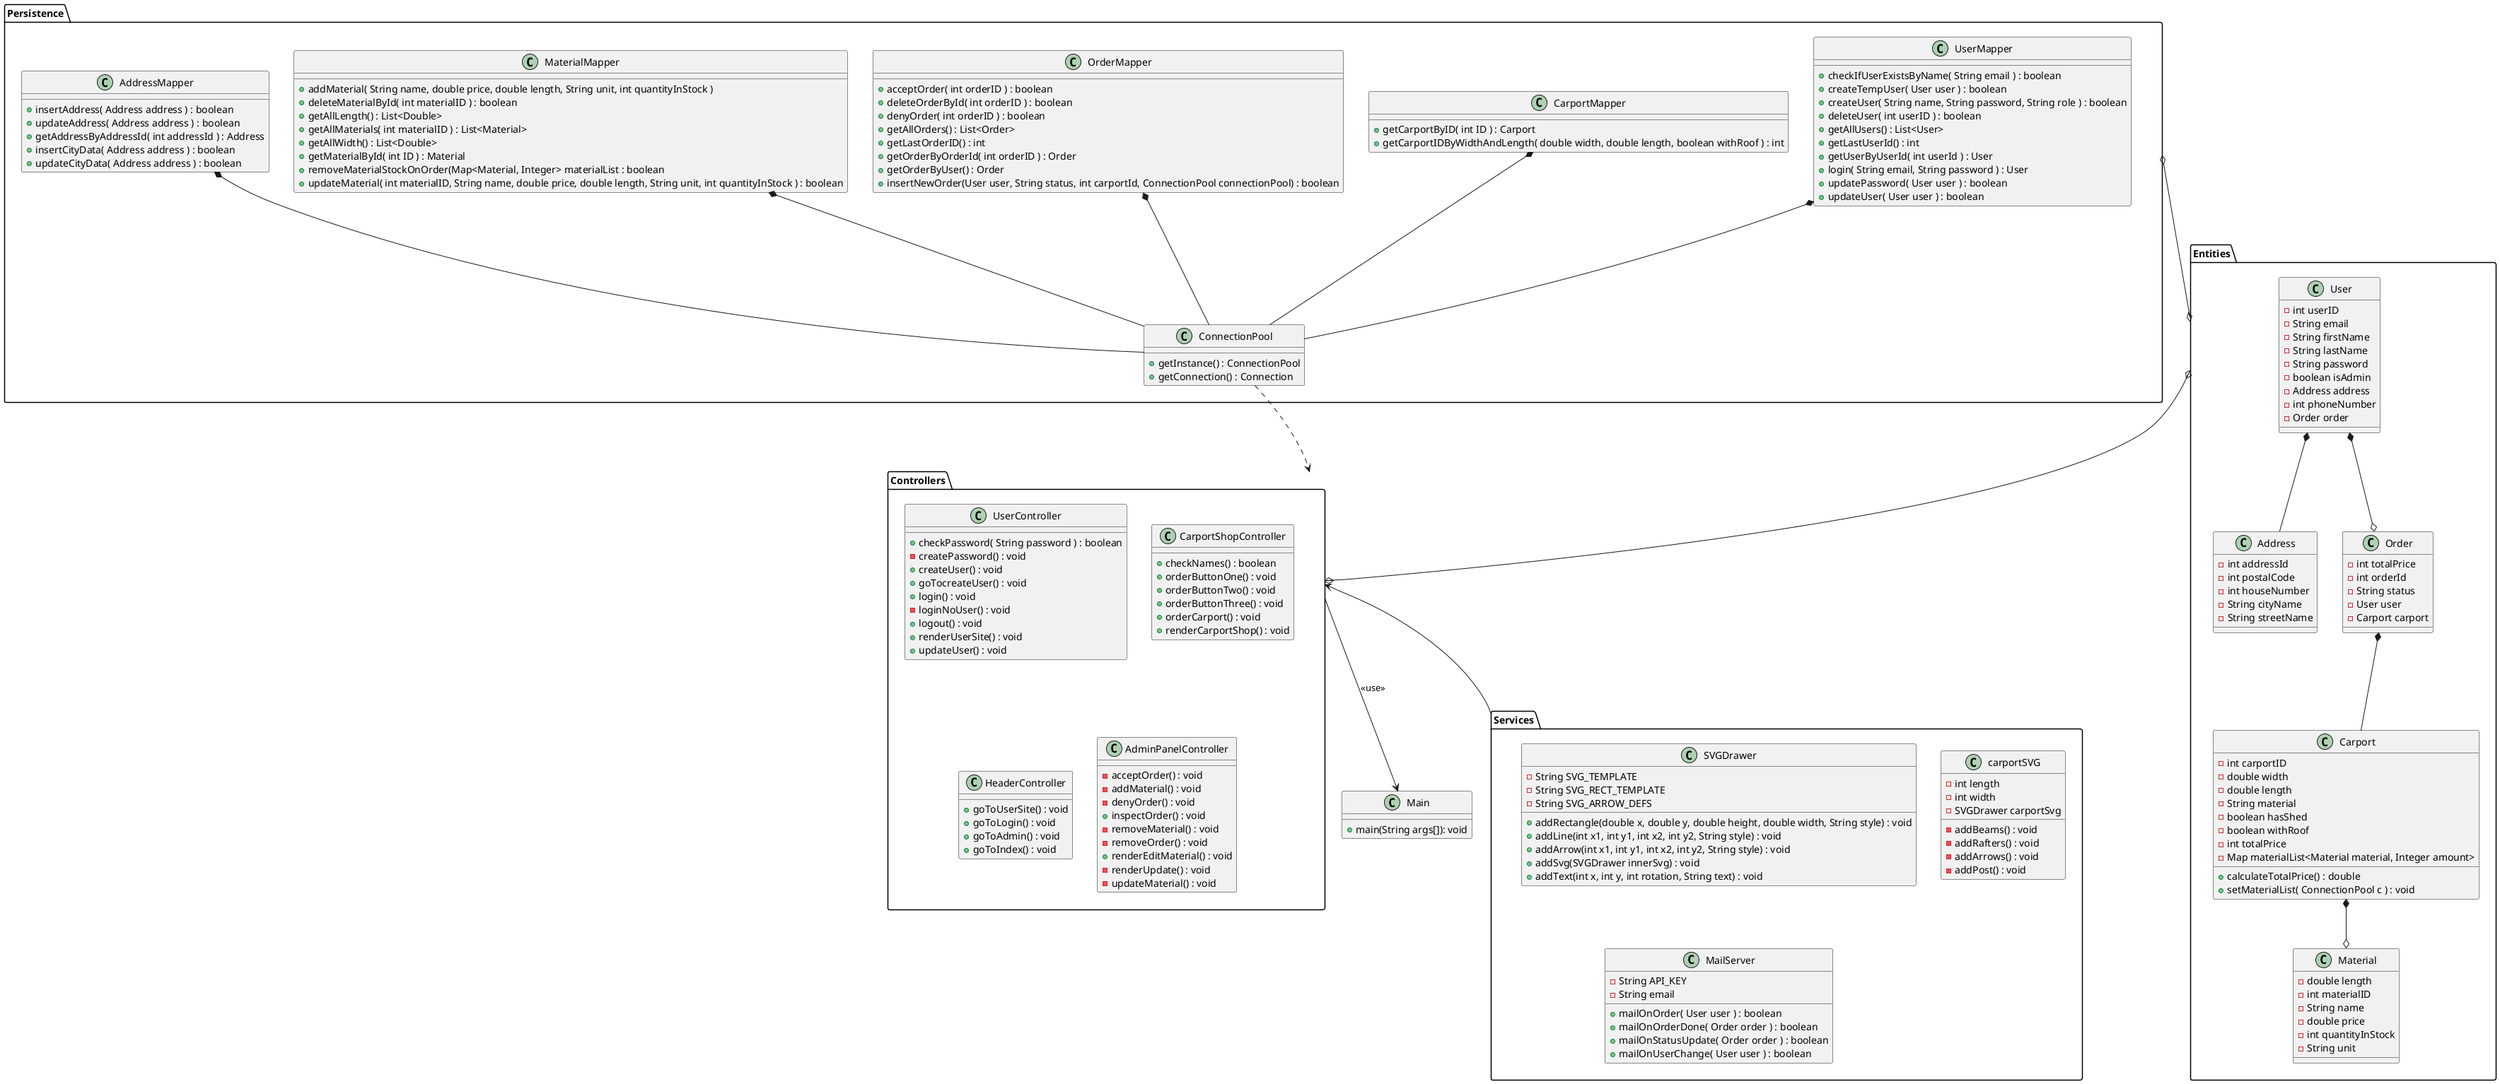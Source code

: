 @startuml
'https://plantuml.com/class-diagram

'entities
Entities.User *-- Entities.Address
Entities.Order *-- Entities.Carport
Entities.User *--o Entities.Order
Entities.Carport *--o Entities.Material


'persistence
Persistence.UserMapper *-- Persistence.ConnectionPool
Persistence.CarportMapper *-- Persistence.ConnectionPool
Persistence.OrderMapper *-- Persistence.ConnectionPool
Persistence.MaterialMapper *-- Persistence.ConnectionPool
Persistence.AddressMapper *-- Persistence.ConnectionPool

Entities o--o Controllers
Persistence o--o Entities


'Services
Controllers <-- Services

Controllers --> Main : <<use>>
Persistence.ConnectionPool ..> Controllers



class Main {
+main(String args[]): void
}

package Entities {
class Carport {
-int carportID
-double width
-double length
-String material
-boolean hasShed
-boolean withRoof
-int totalPrice
-Map materialList<Material material, Integer amount>
+calculateTotalPrice() : double
+setMaterialList( ConnectionPool c ) : void
}

class Material {
-double length
-int materialID
-String name
-double price
-int quantityInStock
-String unit
}

class User {
-int userID
-String email
-String firstName
-String lastName
-String password
-boolean isAdmin
-Address address
-int phoneNumber
-Order order
}

class Address {
-int addressId
-int postalCode
-int houseNumber
-String cityName
-String streetName
}

class Order {
-int totalPrice
-int orderId
-String status
-User user
-Carport carport
}
}

package Persistence {
class ConnectionPool {
+getInstance() : ConnectionPool
+getConnection() : Connection
}

class CarportMapper {
+getCarportByID( int ID ) : Carport
+getCarportIDByWidthAndLength( double width, double length, boolean withRoof ) : int
}

class UserMapper {
+checkIfUserExistsByName( String email ) : boolean
+createTempUser( User user ) : boolean
+createUser( String name, String password, String role ) : boolean
+deleteUser( int userID ) : boolean
+getAllUsers() : List<User>
+getLastUserId() : int
+getUserByUserId( int userId ) : User
+login( String email, String password ) : User
+updatePassword( User user ) : boolean
+updateUser( User user ) : boolean
}

class OrderMapper {
+acceptOrder( int orderID ) : boolean
+deleteOrderById( int orderID ) : boolean
+denyOrder( int orderID ) : boolean
+getAllOrders() : List<Order>
+getLastOrderID() : int
+getOrderByOrderId( int orderID ) : Order
+getOrderByUser() : Order
+insertNewOrder(User user, String status, int carportId, ConnectionPool connectionPool) : boolean
}

class MaterialMapper {
+addMaterial( String name, double price, double length, String unit, int quantityInStock )
+deleteMaterialById( int materialID ) : boolean
+getAllLength() : List<Double>
+getAllMaterials( int materialID ) : List<Material>
+getAllWidth() : List<Double>
+getMaterialById( int ID ) : Material
+removeMaterialStockOnOrder(Map<Material, Integer> materialList : boolean
+updateMaterial( int materialID, String name, double price, double length, String unit, int quantityInStock ) : boolean
}

class AddressMapper {
+insertAddress( Address address ) : boolean
+updateAddress( Address address ) : boolean
+getAddressByAddressId( int addressId ) : Address
+insertCityData( Address address ) : boolean
+updateCityData( Address address ) : boolean
}
}

package Controllers {
class UserController {
+checkPassword( String password ) : boolean
-createPassword() : void
+createUser() : void
+goTocreateUser() : void
+login() : void
-loginNoUser() : void
+logout() : void
+renderUserSite() : void
+updateUser() : void
}

class CarportShopController {
+checkNames() : boolean
+orderButtonOne() : void
+orderButtonTwo() : void
+orderButtonThree() : void
+orderCarport() : void
+renderCarportShop() : void
}

class HeaderController {
+goToUserSite() : void
+goToLogin() : void
+goToAdmin() : void
+goToIndex() : void
}

class AdminPanelController {
-acceptOrder() : void
-addMaterial() : void
-denyOrder() : void
+inspectOrder() : void
-removeMaterial() : void
-removeOrder() : void
+renderEditMaterial() : void
-renderUpdate() : void
-updateMaterial() : void
}
}


package Services {
class SVGDrawer {
-String SVG_TEMPLATE
-String SVG_RECT_TEMPLATE
-String SVG_ARROW_DEFS
+addRectangle(double x, double y, double height, double width, String style) : void
+addLine(int x1, int y1, int x2, int y2, String style) : void
+addArrow(int x1, int y1, int x2, int y2, String style) : void
+addSvg(SVGDrawer innerSvg) : void
+addText(int x, int y, int rotation, String text) : void
}

class carportSVG {
-int length
-int width
-SVGDrawer carportSvg
-addBeams() : void
-addRafters() : void
-addArrows() : void
-addPost() : void
}

class MailServer {
-String API_KEY
-String email
+mailOnOrder( User user ) : boolean
+mailOnOrderDone( Order order ) : boolean
+mailOnStatusUpdate( Order order ) : boolean
+mailOnUserChange( User user ) : boolean
}
}



@enduml